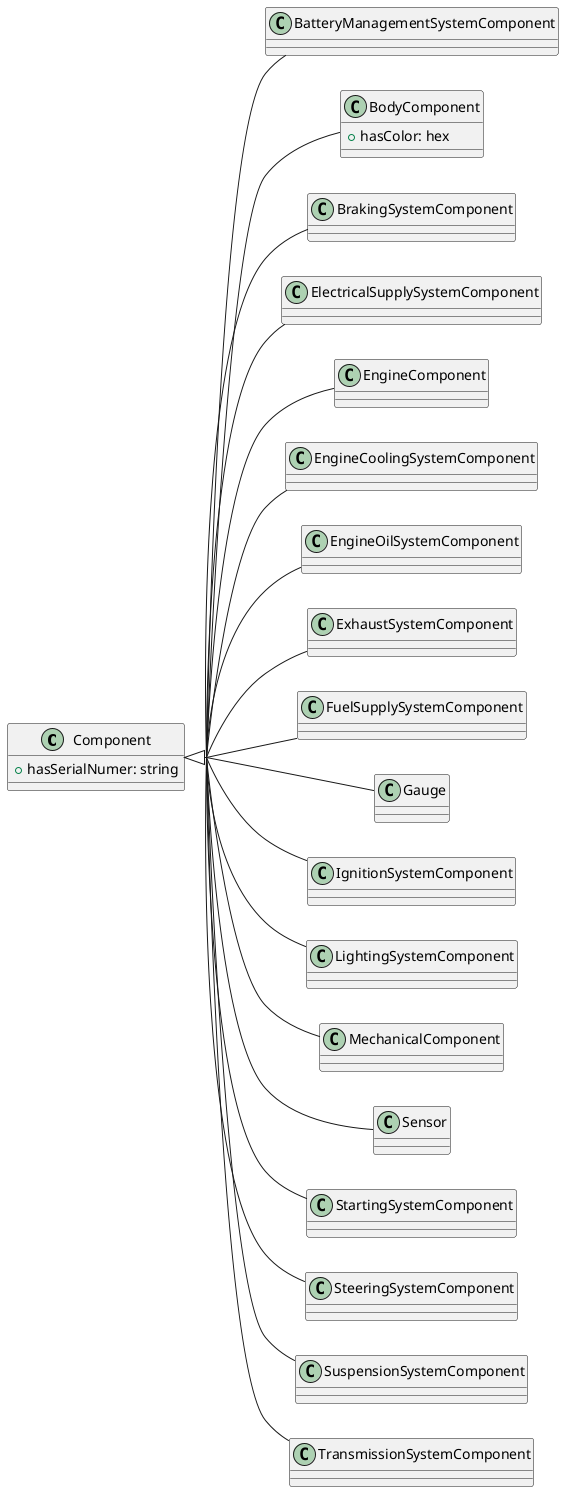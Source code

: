 @startuml
skinparam groupInheritance 2
left to right direction

class Component {
    + hasSerialNumer: string
}
class BatteryManagementSystemComponent
class BodyComponent {
    + hasColor: hex
}
class BrakingSystemComponent
class ElectricalSupplySystemComponent
class EngineComponent
class EngineCoolingSystemComponent
class EngineOilSystemComponent
class ExhaustSystemComponent
class FuelSupplySystemComponent
class Gauge
class IgnitionSystemComponent
class LightingSystemComponent
class MechanicalComponent
class Sensor
class StartingSystemComponent
class SteeringSystemComponent
class SuspensionSystemComponent
class TransmissionSystemComponent

Component <|-- BatteryManagementSystemComponent
Component <|-- BodyComponent
Component <|-- BrakingSystemComponent
Component <|-- ElectricalSupplySystemComponent
Component <|-- EngineComponent
Component <|-- EngineCoolingSystemComponent
Component <|-- EngineOilSystemComponent
Component <|-- ExhaustSystemComponent
Component <|-- FuelSupplySystemComponent
Component <|-- Gauge
Component <|-- IgnitionSystemComponent
Component <|-- LightingSystemComponent
Component <|-- MechanicalComponent
Component <|-- Sensor
Component <|-- StartingSystemComponent
Component <|-- SteeringSystemComponent
Component <|-- SuspensionSystemComponent
Component <|-- TransmissionSystemComponent

@enduml
